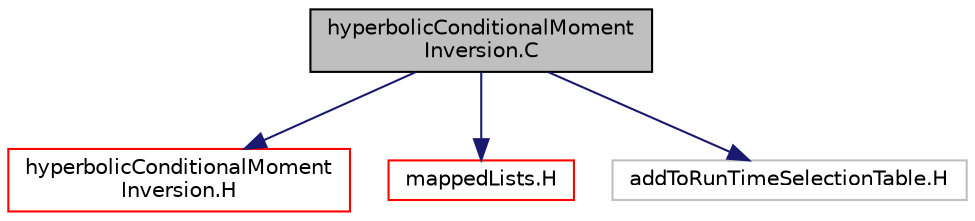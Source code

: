digraph "hyperbolicConditionalMomentInversion.C"
{
  bgcolor="transparent";
  edge [fontname="Helvetica",fontsize="10",labelfontname="Helvetica",labelfontsize="10"];
  node [fontname="Helvetica",fontsize="10",shape=record];
  Node0 [label="hyperbolicConditionalMoment\lInversion.C",height=0.2,width=0.4,color="black", fillcolor="grey75", style="filled", fontcolor="black"];
  Node0 -> Node1 [color="midnightblue",fontsize="10",style="solid",fontname="Helvetica"];
  Node1 [label="hyperbolicConditionalMoment\lInversion.H",height=0.2,width=0.4,color="red",URL="$a00209.html"];
  Node0 -> Node13 [color="midnightblue",fontsize="10",style="solid",fontname="Helvetica"];
  Node13 [label="mappedLists.H",height=0.2,width=0.4,color="red",URL="$a00017.html"];
  Node0 -> Node27 [color="midnightblue",fontsize="10",style="solid",fontname="Helvetica"];
  Node27 [label="addToRunTimeSelectionTable.H",height=0.2,width=0.4,color="grey75"];
}
